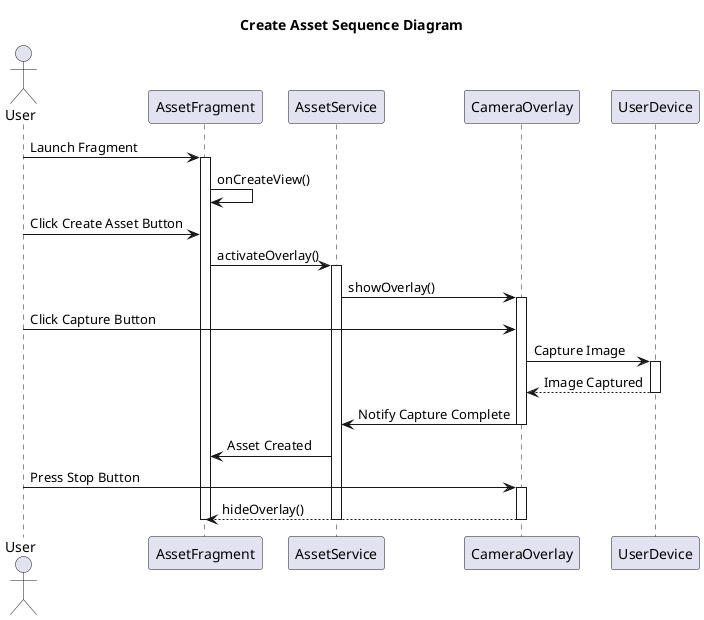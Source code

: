 @startuml CreateAssetSequenceDiagram

title Create Asset Sequence Diagram
actor User
participant AssetFragment
participant AssetService
participant CameraOverlay
participant UserDevice

User -> AssetFragment : Launch Fragment
activate AssetFragment

AssetFragment -> AssetFragment : onCreateView()

User -> AssetFragment : Click Create Asset Button
AssetFragment -> AssetService : activateOverlay()
activate AssetService
AssetService -> CameraOverlay : showOverlay()
activate CameraOverlay
    User -> CameraOverlay : Click Capture Button
    CameraOverlay -> UserDevice : Capture Image
    activate UserDevice
    UserDevice --> CameraOverlay : Image Captured
    deactivate UserDevice
    CameraOverlay -> AssetService : Notify Capture Complete
    deactivate CameraOverlay
    AssetService -> AssetFragment : Asset Created

    User -> CameraOverlay : Press Stop Button
    activate CameraOverlay
    AssetFragment <-- CameraOverlay : hideOverlay()
    deactivate CameraOverlay
deactivate AssetService
deactivate AssetFragment

@enduml
